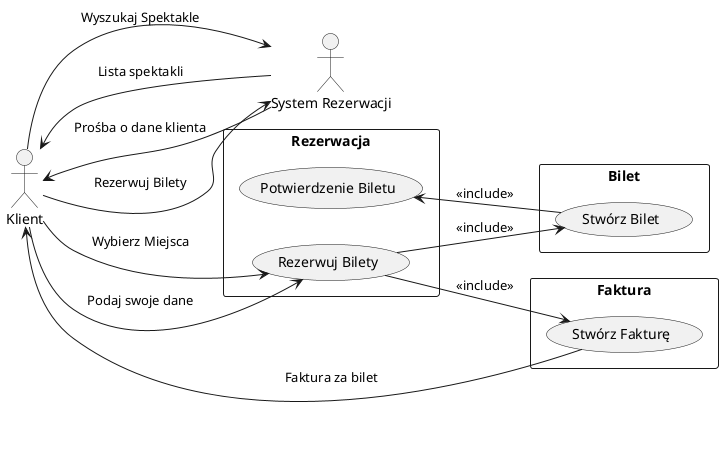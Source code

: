 @startuml
left to right direction

actor Klient as "Klient"
actor "System Rezerwacji" as SystemRezerwacji

rectangle "Rezerwacja" as Rezerwacja {
  usecase "Rezerwuj Bilety" as RezerwujBilety
  usecase "Potwierdzenie Biletu" as PotwierdzenieBiletu
}

rectangle "Bilet" as Bilet {
  usecase "Stwórz Bilet" as StworzBilet
}

rectangle "Faktura" as Faktura {
  usecase "Stwórz Fakturę" as StworzFakture
}

Klient --> SystemRezerwacji : "Rezerwuj Bilety"
Klient --> SystemRezerwacji : "Wyszukaj Spektakle"
RezerwujBilety --> StworzBilet : <<include>>
StworzBilet --> PotwierdzenieBiletu : <<include>>
RezerwujBilety --> StworzFakture : <<include>>
StworzFakture --> Klient : "Faktura za bilet"
SystemRezerwacji --> Klient : "Lista spektakli"
SystemRezerwacji --> Klient : "Prośba o dane klienta"
Klient --> RezerwujBilety : "Podaj swoje dane"
Klient --> RezerwujBilety : "Wybierz Miejsca"
@enduml